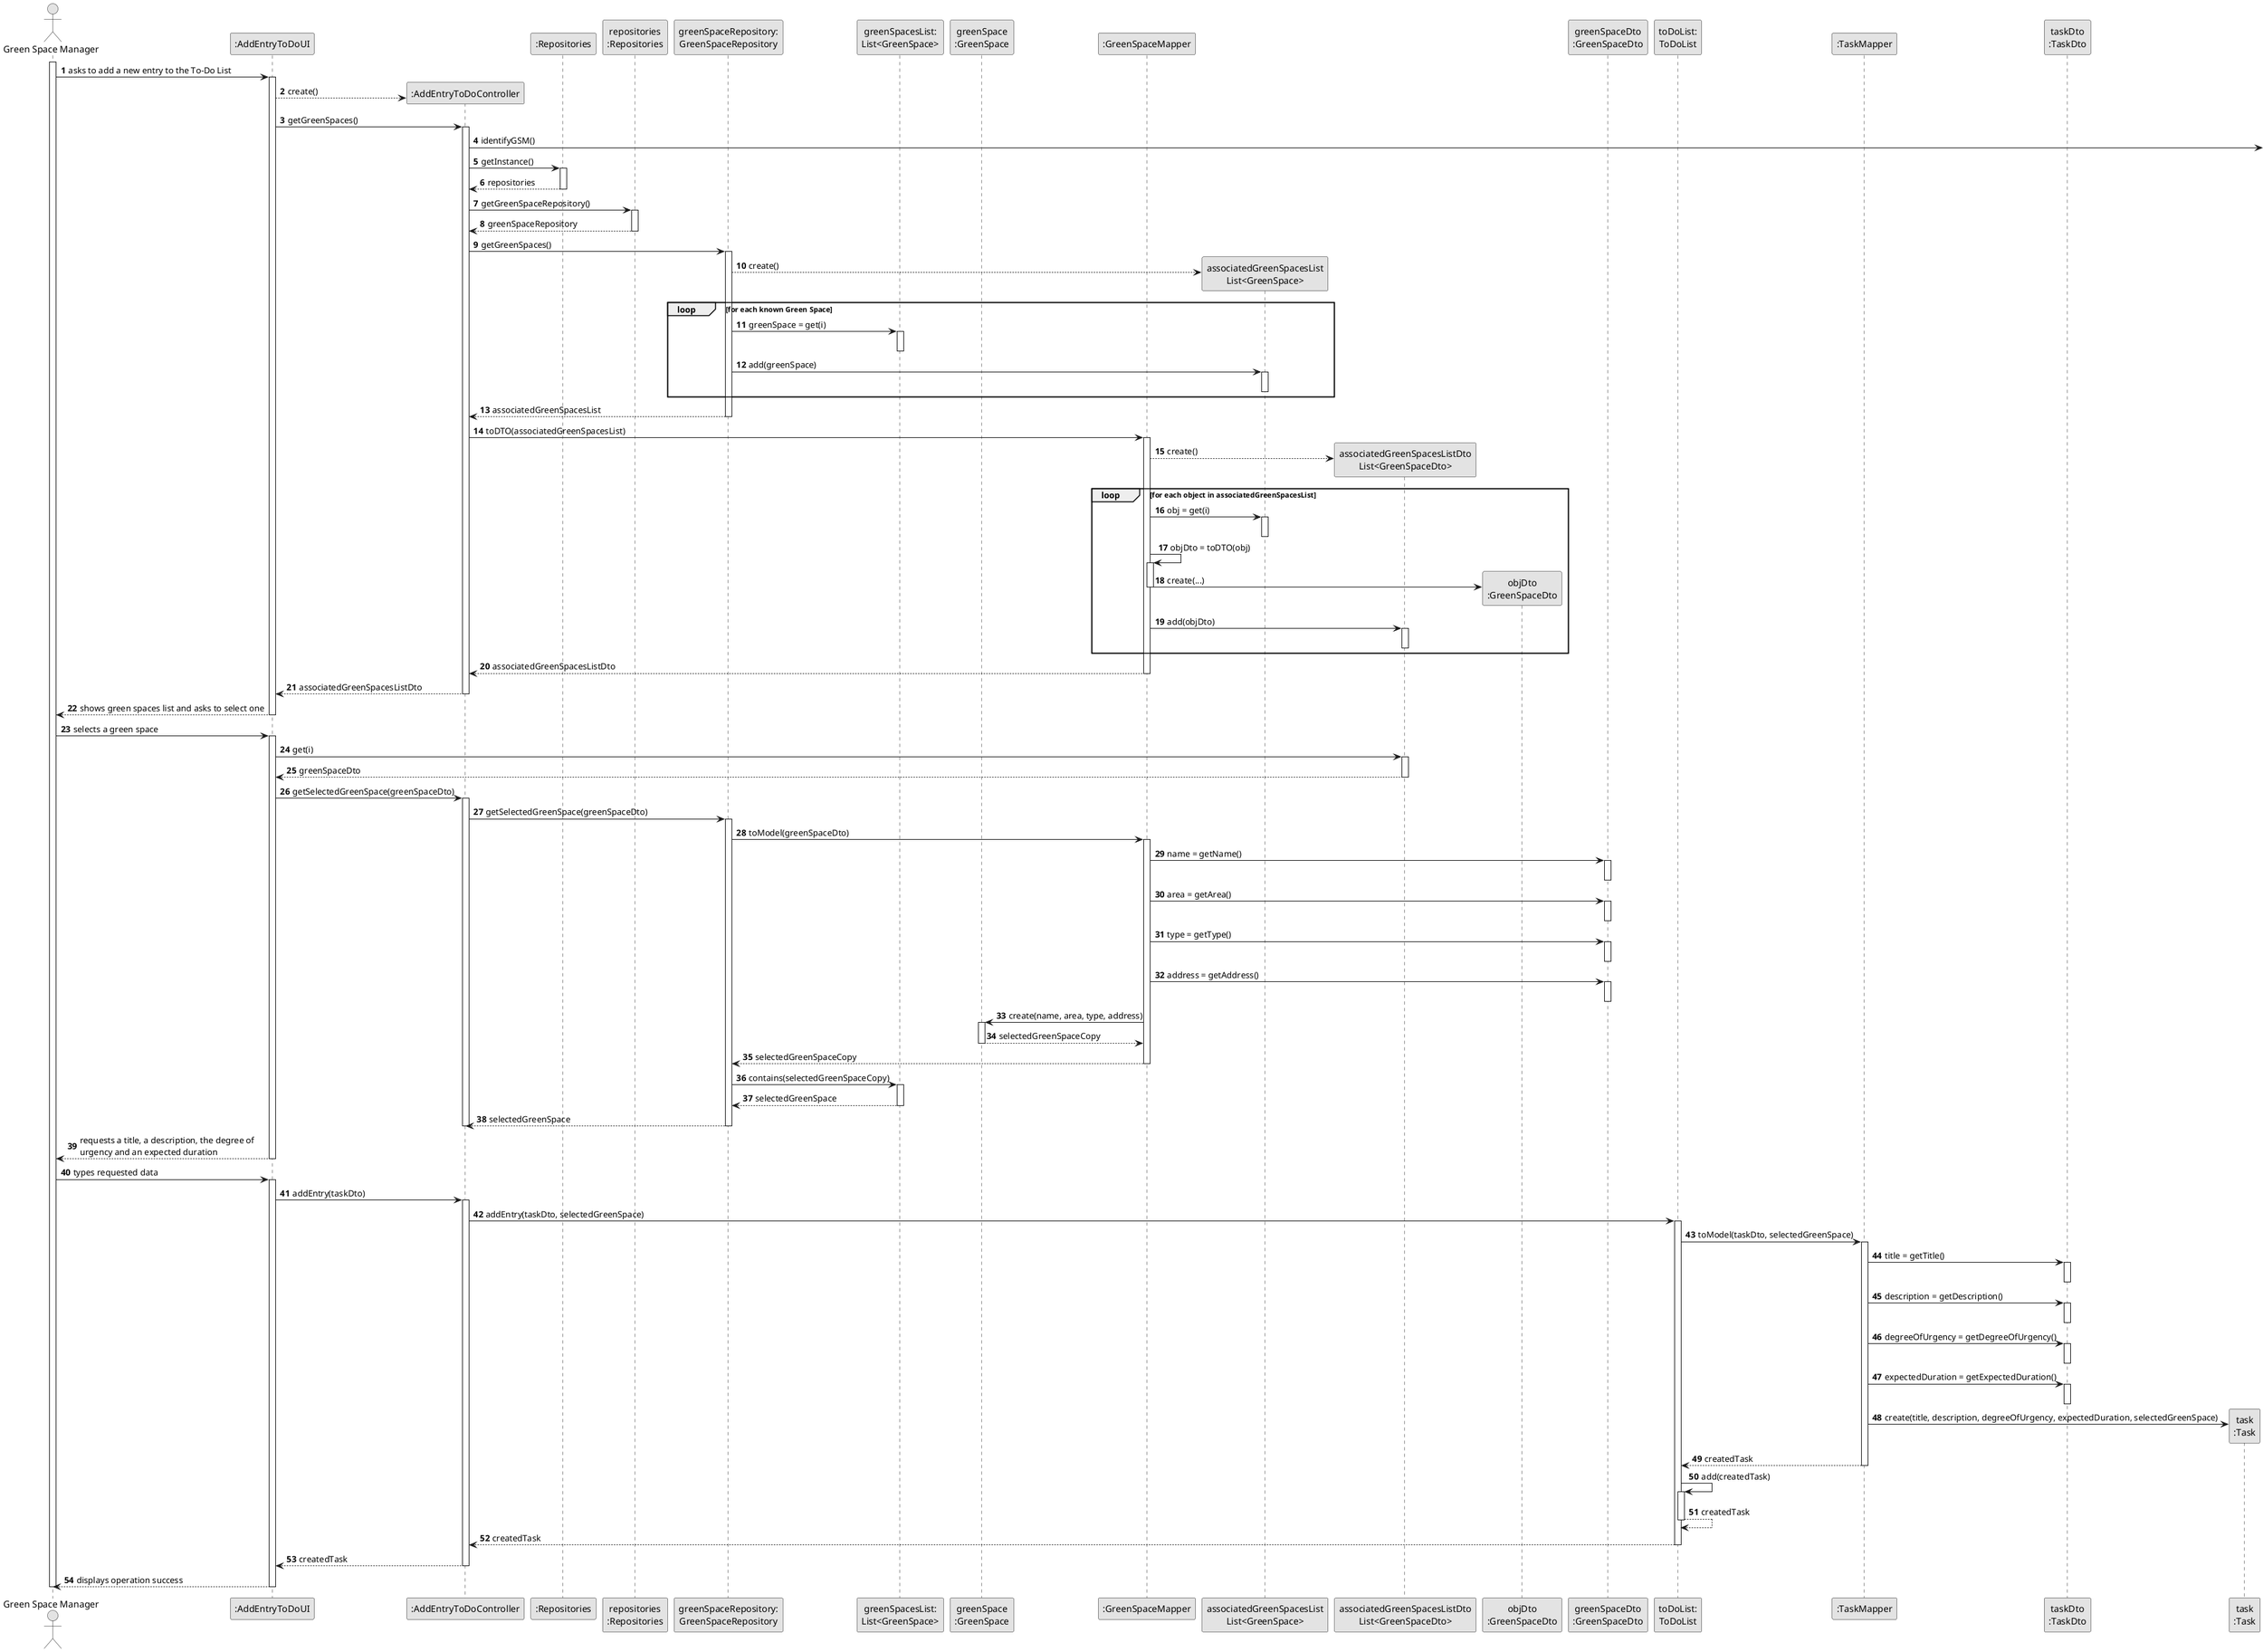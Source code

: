 @startuml
skinparam monochrome true
skinparam packageStyle rectangle
skinparam shadowing false

autonumber

'hide footbox
actor "Green Space Manager" as GSM
participant ":AddEntryToDoUI" as UI
participant ":AddEntryToDoController" as CTRL
participant ":Repositories" as RepositorySingleton
participant "repositories\n:Repositories" as PLAT
participant "greenSpaceRepository:\nGreenSpaceRepository" as GreenSpaceRepository
participant "greenSpacesList:\nList<GreenSpace>" as greenSpacesList
participant "greenSpace\n:GreenSpace" as greenSpace
participant ":GreenSpaceMapper" as GreenSpaceMapper
participant "associatedGreenSpacesList\nList<GreenSpace>" as associatedGreenSpacesList
participant "associatedGreenSpacesListDto\nList<GreenSpaceDto>" as associatedGreenSpacesListDto
participant "objDto\n:GreenSpaceDto" as greenSpaceDto
participant "greenSpaceDto\n:GreenSpaceDto" as GreenSpaceDto
participant "toDoList:\nToDoList" as ToDoList
participant ":TaskMapper" as TaskMapper
participant "taskDto\n:TaskDto" as TaskDto
participant "task\n:Task" as TASK

activate GSM

    GSM -> UI : asks to add a new entry to the To-Do List
    activate UI

        UI --> CTRL** : create()
        UI -> CTRL : getGreenSpaces()
        activate CTRL

            CTRL -> : identifyGSM()

            CTRL -> RepositorySingleton : getInstance()
                activate RepositorySingleton

                    RepositorySingleton --> CTRL: repositories
                deactivate RepositorySingleton

                CTRL -> PLAT : getGreenSpaceRepository()
                activate PLAT

                    PLAT --> CTRL : greenSpaceRepository
                deactivate PLAT

                CTRL -> GreenSpaceRepository : getGreenSpaces()
                activate GreenSpaceRepository

                    GreenSpaceRepository --> associatedGreenSpacesList** : create()

                    loop for each known Green Space
                        GreenSpaceRepository -> greenSpacesList : greenSpace = get(i)
                        activate greenSpacesList
                        deactivate greenSpacesList

                        GreenSpaceRepository -> associatedGreenSpacesList : add(greenSpace)
                        activate associatedGreenSpacesList
                        deactivate associatedGreenSpacesList

                    end loop

                    GreenSpaceRepository --> CTRL : associatedGreenSpacesList
                deactivate GreenSpaceRepository

                CTRL -> GreenSpaceMapper : toDTO(associatedGreenSpacesList)
                activate GreenSpaceMapper

                    GreenSpaceMapper --> associatedGreenSpacesListDto** : create()

                    loop for each object in associatedGreenSpacesList
                        GreenSpaceMapper -> associatedGreenSpacesList : obj = get(i)
                        activate associatedGreenSpacesList

                            deactivate associatedGreenSpacesList

                        GreenSpaceMapper -> GreenSpaceMapper : objDto = toDTO(obj)
                        activate GreenSpaceMapper

                            GreenSpaceMapper -> greenSpaceDto** :create(...)
                            deactivate GreenSpaceMapper

                        GreenSpaceMapper -> associatedGreenSpacesListDto : add(objDto)
                        activate associatedGreenSpacesListDto

                            deactivate associatedGreenSpacesListDto

                        end loop

                    GreenSpaceMapper --> CTRL : associatedGreenSpacesListDto
                    deactivate GreenSpaceMapper

                CTRL --> UI : associatedGreenSpacesListDto
                deactivate CTRL
            UI --> GSM : shows green spaces list and asks to select one
            deactivate UI

        GSM -> UI : selects a green space
        activate UI

            UI -> associatedGreenSpacesListDto : get(i)
            activate associatedGreenSpacesListDto

                associatedGreenSpacesListDto --> UI : greenSpaceDto
            deactivate associatedGreenSpacesListDto

            UI -> CTRL : getSelectedGreenSpace(greenSpaceDto)
            activate CTRL

                CTRL -> GreenSpaceRepository : getSelectedGreenSpace(greenSpaceDto)
                activate GreenSpaceRepository

                    GreenSpaceRepository -> GreenSpaceMapper : toModel(greenSpaceDto)
                    activate GreenSpaceMapper

                        GreenSpaceMapper -> GreenSpaceDto : name = getName()
                        activate GreenSpaceDto
                        deactivate GreenSpaceDto

                        GreenSpaceMapper -> GreenSpaceDto : area = getArea()
                        activate GreenSpaceDto
                        deactivate GreenSpaceDto

                        GreenSpaceMapper -> GreenSpaceDto : type = getType()
                        activate GreenSpaceDto
                        deactivate GreenSpaceDto

                        GreenSpaceMapper -> GreenSpaceDto : address = getAddress()
                        activate GreenSpaceDto
                        deactivate GreenSpaceDto

                        GreenSpaceMapper -> greenSpace : create(name, area, type, address)
                        activate greenSpace

                            greenSpace --> GreenSpaceMapper : selectedGreenSpaceCopy
                        deactivate greenSpace

                        GreenSpaceMapper --> GreenSpaceRepository : selectedGreenSpaceCopy
                        deactivate GreenSpaceMapper

                    GreenSpaceRepository -> greenSpacesList: contains(selectedGreenSpaceCopy)
                    activate greenSpacesList

                        greenSpacesList --> GreenSpaceRepository : selectedGreenSpace
                    deactivate greenSpacesList

                    GreenSpaceRepository --> CTRL : selectedGreenSpace
                    deactivate GreenSpaceRepository

                deactivate CTRL

            UI --> GSM : requests a title, a description, the degree of\nurgency and an expected duration
            deactivate UI

        GSM -> UI : types requested data
        activate UI

            UI -> CTRL : addEntry(taskDto)
            activate CTRL

                CTRL -> ToDoList : addEntry(taskDto, selectedGreenSpace)
                activate ToDoList

                    ToDoList -> TaskMapper : toModel(taskDto, selectedGreenSpace)
                    activate TaskMapper

                        TaskMapper -> TaskDto : title = getTitle()
                        activate TaskDto
                        deactivate TaskDto

                        TaskMapper -> TaskDto : description = getDescription()
                        activate TaskDto
                        deactivate TaskDto

                        TaskMapper -> TaskDto : degreeOfUrgency = getDegreeOfUrgency()
                        activate TaskDto
                        deactivate TaskDto

                        TaskMapper -> TaskDto : expectedDuration = getExpectedDuration()
                        activate TaskDto
                        deactivate TaskDto

                        TaskMapper -> TASK** : create(title, description, degreeOfUrgency, expectedDuration, selectedGreenSpace)
                        TaskMapper --> ToDoList : createdTask

                        deactivate TaskMapper

                    ToDoList -> ToDoList : add(createdTask)
                    activate ToDoList

                        ToDoList --> ToDoList : createdTask
                    deactivate ToDoList

                    ToDoList --> CTRL : createdTask
                    deactivate ToDoList

                CTRL --> UI : createdTask
                deactivate CTRL

            UI --> GSM : displays operation success
            deactivate UI

        deactivate GSM

@enduml